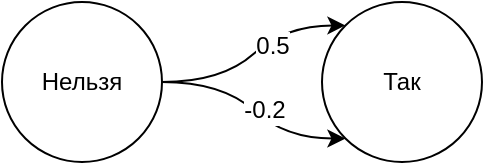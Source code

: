 <mxfile version="12.4.8" type="device"><diagram id="FrD1SfzdpQ9epqov2HlL" name="Page-1"><mxGraphModel dx="768" dy="709" grid="1" gridSize="10" guides="1" tooltips="1" connect="1" arrows="1" fold="1" page="1" pageScale="1" pageWidth="827" pageHeight="1169" math="0" shadow="0"><root><mxCell id="0"/><mxCell id="1" parent="0"/><mxCell id="rw1JTog0o7b-pm-6yZPu-9" style="edgeStyle=entityRelationEdgeStyle;curved=1;orthogonalLoop=1;jettySize=auto;html=1;entryX=0;entryY=0;entryDx=0;entryDy=0;" edge="1" parent="1" source="rw1JTog0o7b-pm-6yZPu-1" target="rw1JTog0o7b-pm-6yZPu-2"><mxGeometry relative="1" as="geometry"/></mxCell><mxCell id="rw1JTog0o7b-pm-6yZPu-11" value="0.5" style="text;html=1;align=center;verticalAlign=middle;resizable=0;points=[];labelBackgroundColor=#ffffff;" vertex="1" connectable="0" parent="rw1JTog0o7b-pm-6yZPu-9"><mxGeometry x="0.183" y="-3" relative="1" as="geometry"><mxPoint as="offset"/></mxGeometry></mxCell><mxCell id="rw1JTog0o7b-pm-6yZPu-10" style="edgeStyle=entityRelationEdgeStyle;curved=1;orthogonalLoop=1;jettySize=auto;html=1;entryX=0;entryY=1;entryDx=0;entryDy=0;" edge="1" parent="1" source="rw1JTog0o7b-pm-6yZPu-1" target="rw1JTog0o7b-pm-6yZPu-2"><mxGeometry relative="1" as="geometry"/></mxCell><mxCell id="rw1JTog0o7b-pm-6yZPu-12" value="&lt;div&gt;-0.2&lt;/div&gt;" style="text;html=1;align=center;verticalAlign=middle;resizable=0;points=[];labelBackgroundColor=#ffffff;" vertex="1" connectable="0" parent="rw1JTog0o7b-pm-6yZPu-10"><mxGeometry x="0.059" y="3" relative="1" as="geometry"><mxPoint as="offset"/></mxGeometry></mxCell><mxCell id="rw1JTog0o7b-pm-6yZPu-1" value="Нельзя" style="ellipse;whiteSpace=wrap;html=1;aspect=fixed;" vertex="1" parent="1"><mxGeometry x="40" y="40" width="80" height="80" as="geometry"/></mxCell><mxCell id="rw1JTog0o7b-pm-6yZPu-2" value="Так" style="ellipse;whiteSpace=wrap;html=1;aspect=fixed;" vertex="1" parent="1"><mxGeometry x="200" y="40" width="80" height="80" as="geometry"/></mxCell></root></mxGraphModel></diagram></mxfile>